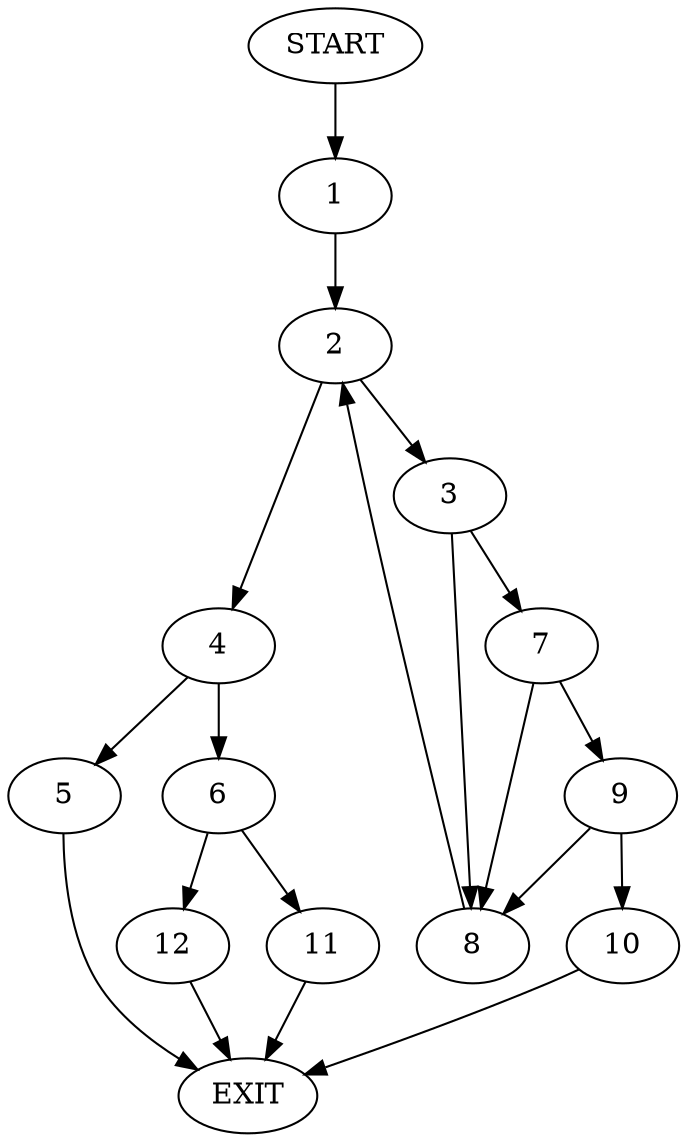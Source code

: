 digraph {
0 [label="START"]
13 [label="EXIT"]
0 -> 1
1 -> 2
2 -> 3
2 -> 4
4 -> 5
4 -> 6
3 -> 7
3 -> 8
7 -> 9
7 -> 8
8 -> 2
9 -> 10
9 -> 8
10 -> 13
6 -> 11
6 -> 12
5 -> 13
11 -> 13
12 -> 13
}
